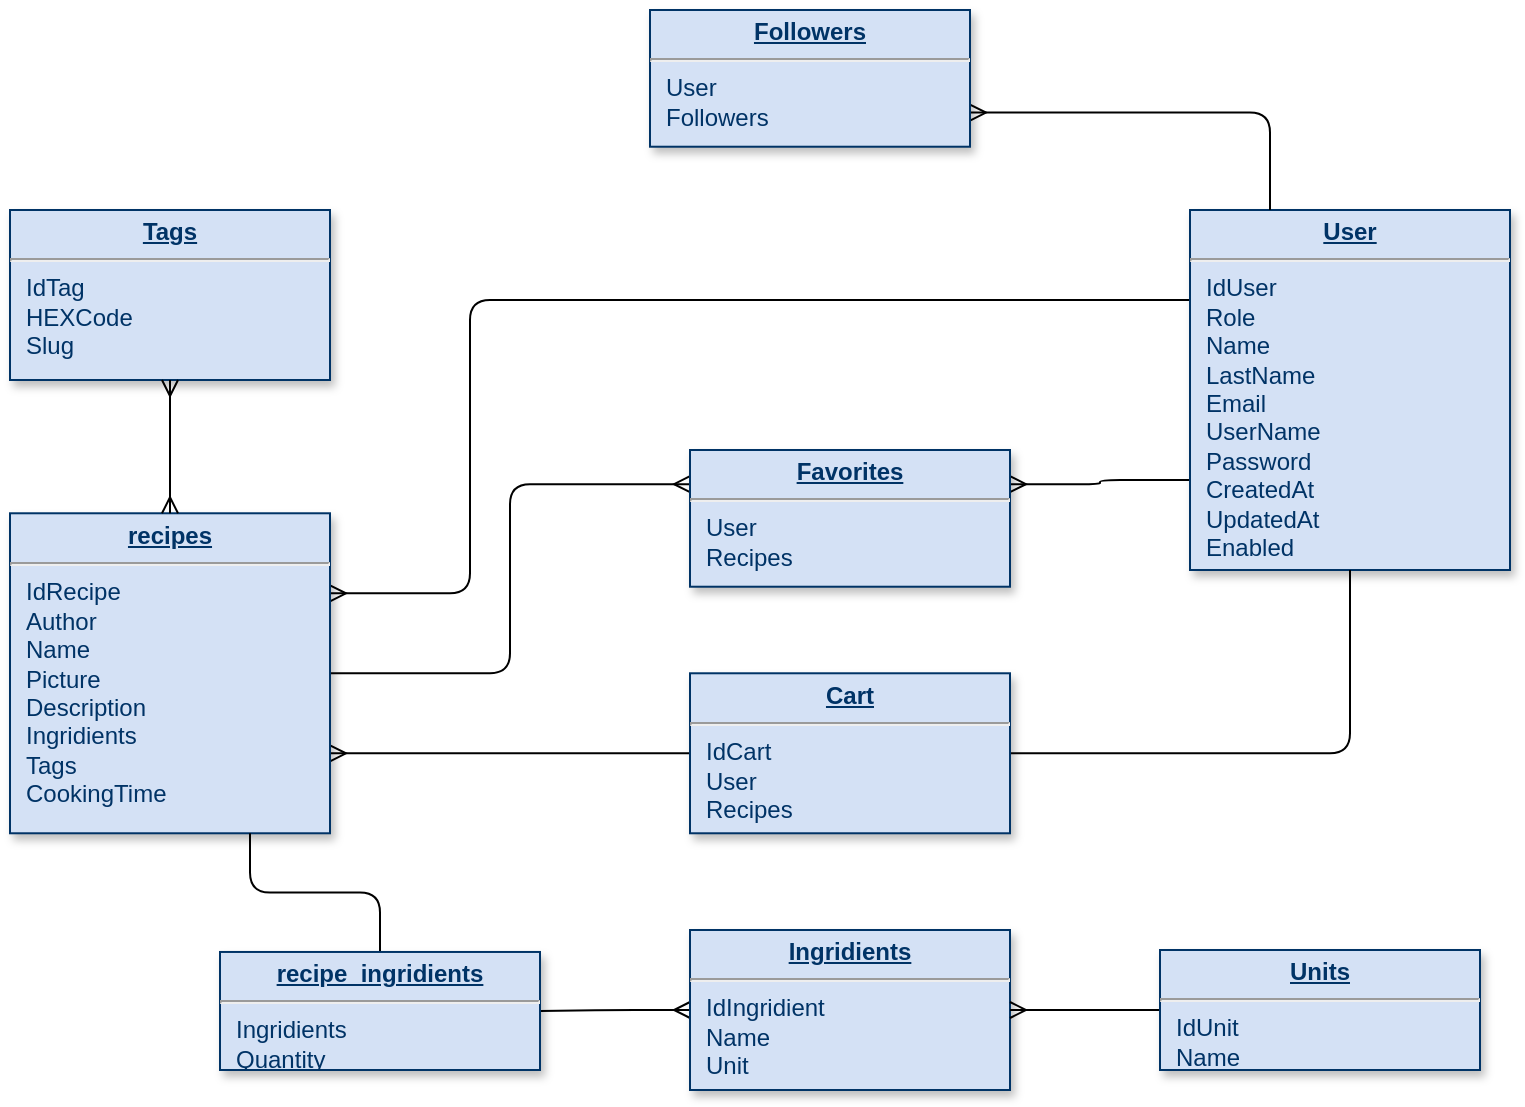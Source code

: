 <mxfile version="14.9.2" type="github">
  <diagram name="Page-1" id="efa7a0a1-bf9b-a30e-e6df-94a7791c09e9">
    <mxGraphModel dx="1122" dy="1913" grid="1" gridSize="10" guides="1" tooltips="1" connect="1" arrows="1" fold="1" page="1" pageScale="1" pageWidth="827" pageHeight="1169" background="none" math="0" shadow="0">
      <root>
        <mxCell id="0" />
        <mxCell id="1" parent="0" />
        <mxCell id="21" value="&lt;p style=&quot;margin: 0px ; margin-top: 4px ; text-align: center ; text-decoration: underline&quot;&gt;&lt;strong&gt;Tags&lt;/strong&gt;&lt;/p&gt;&lt;hr&gt;&lt;p style=&quot;margin: 0px ; margin-left: 8px&quot;&gt;IdTag&lt;/p&gt;&lt;p style=&quot;margin: 0px ; margin-left: 8px&quot;&gt;HEXCode&lt;/p&gt;&lt;p style=&quot;margin: 0px ; margin-left: 8px&quot;&gt;Slug&lt;/p&gt;" style="verticalAlign=top;align=left;overflow=fill;fontSize=12;fontFamily=Helvetica;html=1;strokeColor=#003366;shadow=1;fillColor=#D4E1F5;fontColor=#003366" parent="1" vertex="1">
          <mxGeometry x="40" y="-130" width="160" height="85" as="geometry" />
        </mxCell>
        <mxCell id="yhlfZaTnr4BuAxOBSa3J-122" style="edgeStyle=orthogonalEdgeStyle;orthogonalLoop=1;jettySize=auto;html=1;exitX=1;exitY=0.25;exitDx=0;exitDy=0;entryX=0;entryY=0.25;entryDx=0;entryDy=0;startArrow=ERmany;startFill=0;endArrow=none;endFill=0;startSize=6;endSize=6;rounded=1;shadow=0;sketch=0;jumpStyle=none;" edge="1" parent="1" source="25" target="22">
          <mxGeometry relative="1" as="geometry">
            <Array as="points">
              <mxPoint x="270" y="62" />
              <mxPoint x="270" y="-85" />
            </Array>
          </mxGeometry>
        </mxCell>
        <mxCell id="yhlfZaTnr4BuAxOBSa3J-126" style="edgeStyle=orthogonalEdgeStyle;rounded=1;sketch=0;jumpStyle=none;orthogonalLoop=1;jettySize=auto;html=1;exitX=0;exitY=0.75;exitDx=0;exitDy=0;entryX=1;entryY=0.25;entryDx=0;entryDy=0;shadow=0;startArrow=none;startFill=0;endArrow=ERmany;endFill=0;startSize=6;endSize=6;strokeColor=#000000;" edge="1" parent="1" source="22" target="yhlfZaTnr4BuAxOBSa3J-124">
          <mxGeometry relative="1" as="geometry" />
        </mxCell>
        <mxCell id="22" value="&lt;p style=&quot;margin: 0px ; margin-top: 4px ; text-align: center ; text-decoration: underline&quot;&gt;&lt;strong&gt;User&lt;/strong&gt;&lt;/p&gt;&lt;hr&gt;&lt;p style=&quot;margin: 0px ; margin-left: 8px&quot;&gt;IdUser&lt;/p&gt;&lt;p style=&quot;margin: 0px ; margin-left: 8px&quot;&gt;Role&lt;/p&gt;&lt;p style=&quot;margin: 0px ; margin-left: 8px&quot;&gt;Name&lt;/p&gt;&lt;p style=&quot;margin: 0px ; margin-left: 8px&quot;&gt;LastName&lt;/p&gt;&lt;p style=&quot;margin: 0px ; margin-left: 8px&quot;&gt;Email&lt;/p&gt;&lt;p style=&quot;margin: 0px ; margin-left: 8px&quot;&gt;UserName&lt;/p&gt;&lt;p style=&quot;margin: 0px ; margin-left: 8px&quot;&gt;Password&lt;/p&gt;&lt;p style=&quot;margin: 0px ; margin-left: 8px&quot;&gt;CreatedAt&lt;/p&gt;&lt;p style=&quot;margin: 0px ; margin-left: 8px&quot;&gt;UpdatedAt&lt;/p&gt;&lt;p style=&quot;margin: 0px ; margin-left: 8px&quot;&gt;Enabled&lt;/p&gt;" style="verticalAlign=top;align=left;overflow=fill;fontSize=12;fontFamily=Helvetica;html=1;strokeColor=#003366;shadow=1;fillColor=#D4E1F5;fontColor=#003366" parent="1" vertex="1">
          <mxGeometry x="630.0" y="-130" width="160.0" height="180" as="geometry" />
        </mxCell>
        <mxCell id="yhlfZaTnr4BuAxOBSa3J-125" style="edgeStyle=orthogonalEdgeStyle;rounded=1;sketch=0;jumpStyle=none;orthogonalLoop=1;jettySize=auto;html=1;exitX=0;exitY=0.25;exitDx=0;exitDy=0;entryX=1;entryY=0.5;entryDx=0;entryDy=0;shadow=0;startArrow=ERmany;startFill=0;endArrow=none;endFill=0;startSize=6;endSize=6;strokeColor=#000000;" edge="1" parent="1" source="yhlfZaTnr4BuAxOBSa3J-124" target="25">
          <mxGeometry relative="1" as="geometry" />
        </mxCell>
        <mxCell id="yhlfZaTnr4BuAxOBSa3J-129" style="edgeStyle=orthogonalEdgeStyle;rounded=1;sketch=0;jumpStyle=none;orthogonalLoop=1;jettySize=auto;html=1;exitX=1;exitY=0.75;exitDx=0;exitDy=0;entryX=0;entryY=0.5;entryDx=0;entryDy=0;shadow=0;startArrow=ERmany;startFill=0;endArrow=none;endFill=0;startSize=6;endSize=6;strokeColor=#000000;" edge="1" parent="1" source="25" target="yhlfZaTnr4BuAxOBSa3J-128">
          <mxGeometry relative="1" as="geometry" />
        </mxCell>
        <mxCell id="25" value="&lt;p style=&quot;margin: 0px ; margin-top: 4px ; text-align: center ; text-decoration: underline&quot;&gt;&lt;strong&gt;recipes&lt;/strong&gt;&lt;/p&gt;&lt;hr&gt;&lt;p style=&quot;margin: 0px ; margin-left: 8px&quot;&gt;IdRecipe&lt;/p&gt;&lt;p style=&quot;margin: 0px ; margin-left: 8px&quot;&gt;Author&lt;/p&gt;&lt;p style=&quot;margin: 0px ; margin-left: 8px&quot;&gt;Name&lt;/p&gt;&lt;p style=&quot;margin: 0px ; margin-left: 8px&quot;&gt;Picture&lt;/p&gt;&lt;p style=&quot;margin: 0px ; margin-left: 8px&quot;&gt;Description&lt;/p&gt;&lt;p style=&quot;margin: 0px ; margin-left: 8px&quot;&gt;Ingridients&lt;/p&gt;&lt;p style=&quot;margin: 0px ; margin-left: 8px&quot;&gt;Tags&lt;/p&gt;&lt;p style=&quot;margin: 0px ; margin-left: 8px&quot;&gt;CookingTime&lt;/p&gt;" style="verticalAlign=top;align=left;overflow=fill;fontSize=12;fontFamily=Helvetica;html=1;strokeColor=#003366;shadow=1;fillColor=#D4E1F5;fontColor=#003366" parent="1" vertex="1">
          <mxGeometry x="40.0" y="21.64" width="160" height="160" as="geometry" />
        </mxCell>
        <mxCell id="90" value="" style="endArrow=ERmany;endSize=6;startArrow=ERmany;startSize=6;startFill=0;edgeStyle=orthogonalEdgeStyle;endFill=0;" parent="1" source="25" target="21" edge="1">
          <mxGeometry x="620" y="340" as="geometry">
            <mxPoint x="620" y="340" as="sourcePoint" />
            <mxPoint x="780" y="340" as="targetPoint" />
          </mxGeometry>
        </mxCell>
        <mxCell id="yhlfZaTnr4BuAxOBSa3J-119" style="edgeStyle=orthogonalEdgeStyle;rounded=1;orthogonalLoop=1;jettySize=auto;html=1;exitX=0.75;exitY=1;exitDx=0;exitDy=0;entryX=0.5;entryY=0;entryDx=0;entryDy=0;startArrow=none;startFill=0;endArrow=none;endFill=0;" edge="1" parent="1" source="25" target="yhlfZaTnr4BuAxOBSa3J-114">
          <mxGeometry relative="1" as="geometry" />
        </mxCell>
        <mxCell id="yhlfZaTnr4BuAxOBSa3J-121" style="edgeStyle=orthogonalEdgeStyle;rounded=1;orthogonalLoop=1;jettySize=auto;html=1;exitX=0;exitY=0.5;exitDx=0;exitDy=0;entryX=1;entryY=0.5;entryDx=0;entryDy=0;startArrow=ERmany;startFill=0;endArrow=none;endFill=0;" edge="1" parent="1" source="yhlfZaTnr4BuAxOBSa3J-120" target="yhlfZaTnr4BuAxOBSa3J-114">
          <mxGeometry relative="1" as="geometry" />
        </mxCell>
        <mxCell id="yhlfZaTnr4BuAxOBSa3J-114" value="&lt;p style=&quot;margin: 0px ; margin-top: 4px ; text-align: center ; text-decoration: underline&quot;&gt;&lt;strong&gt;recipe_ingridients&lt;/strong&gt;&lt;/p&gt;&lt;hr&gt;&lt;p style=&quot;margin: 0px ; margin-left: 8px&quot;&gt;&lt;span&gt;Ingridients&lt;/span&gt;&lt;br&gt;&lt;/p&gt;&lt;p style=&quot;margin: 0px ; margin-left: 8px&quot;&gt;Quantity&lt;br&gt;&lt;/p&gt;" style="verticalAlign=top;align=left;overflow=fill;fontSize=12;fontFamily=Helvetica;html=1;strokeColor=#003366;shadow=1;fillColor=#D4E1F5;fontColor=#003366" vertex="1" parent="1">
          <mxGeometry x="145" y="240.98" width="160" height="59.02" as="geometry" />
        </mxCell>
        <mxCell id="yhlfZaTnr4BuAxOBSa3J-120" value="&lt;p style=&quot;margin: 0px ; margin-top: 4px ; text-align: center ; text-decoration: underline&quot;&gt;&lt;strong&gt;Ingridients&lt;/strong&gt;&lt;/p&gt;&lt;hr&gt;&lt;p style=&quot;margin: 0px ; margin-left: 8px&quot;&gt;IdIngridient&lt;br&gt;Name&lt;/p&gt;&lt;p style=&quot;margin: 0px ; margin-left: 8px&quot;&gt;Unit&lt;/p&gt;" style="verticalAlign=top;align=left;overflow=fill;fontSize=12;fontFamily=Helvetica;html=1;strokeColor=#003366;shadow=1;fillColor=#D4E1F5;fontColor=#003366" vertex="1" parent="1">
          <mxGeometry x="380" y="230.0" width="160" height="80" as="geometry" />
        </mxCell>
        <mxCell id="yhlfZaTnr4BuAxOBSa3J-124" value="&lt;p style=&quot;margin: 0px ; margin-top: 4px ; text-align: center ; text-decoration: underline&quot;&gt;&lt;strong&gt;Favorites&lt;/strong&gt;&lt;/p&gt;&lt;hr&gt;&lt;p style=&quot;margin: 0px ; margin-left: 8px&quot;&gt;User&lt;/p&gt;&lt;p style=&quot;margin: 0px ; margin-left: 8px&quot;&gt;Recipes&lt;/p&gt;" style="verticalAlign=top;align=left;overflow=fill;fontSize=12;fontFamily=Helvetica;html=1;strokeColor=#003366;shadow=1;fillColor=#D4E1F5;fontColor=#003366" vertex="1" parent="1">
          <mxGeometry x="380" y="-10.0" width="160" height="68.36" as="geometry" />
        </mxCell>
        <mxCell id="yhlfZaTnr4BuAxOBSa3J-130" style="edgeStyle=orthogonalEdgeStyle;rounded=1;sketch=0;jumpStyle=none;orthogonalLoop=1;jettySize=auto;html=1;exitX=1;exitY=0.5;exitDx=0;exitDy=0;entryX=0.5;entryY=1;entryDx=0;entryDy=0;shadow=0;startArrow=none;startFill=0;endArrow=none;endFill=0;startSize=6;endSize=6;strokeColor=#000000;" edge="1" parent="1" source="yhlfZaTnr4BuAxOBSa3J-128" target="22">
          <mxGeometry relative="1" as="geometry" />
        </mxCell>
        <mxCell id="yhlfZaTnr4BuAxOBSa3J-128" value="&lt;p style=&quot;margin: 0px ; margin-top: 4px ; text-align: center ; text-decoration: underline&quot;&gt;&lt;strong&gt;Cart&lt;/strong&gt;&lt;/p&gt;&lt;hr&gt;&lt;p style=&quot;margin: 0px ; margin-left: 8px&quot;&gt;IdCart&lt;/p&gt;&lt;p style=&quot;margin: 0px ; margin-left: 8px&quot;&gt;User&lt;/p&gt;&lt;p style=&quot;margin: 0px ; margin-left: 8px&quot;&gt;Recipes&lt;/p&gt;" style="verticalAlign=top;align=left;overflow=fill;fontSize=12;fontFamily=Helvetica;html=1;strokeColor=#003366;shadow=1;fillColor=#D4E1F5;fontColor=#003366" vertex="1" parent="1">
          <mxGeometry x="380" y="101.64" width="160" height="80" as="geometry" />
        </mxCell>
        <mxCell id="yhlfZaTnr4BuAxOBSa3J-132" style="edgeStyle=orthogonalEdgeStyle;rounded=1;sketch=0;jumpStyle=none;orthogonalLoop=1;jettySize=auto;html=1;exitX=1;exitY=0.5;exitDx=0;exitDy=0;entryX=0;entryY=0.5;entryDx=0;entryDy=0;shadow=0;startArrow=ERmany;startFill=0;endArrow=none;endFill=0;startSize=6;endSize=6;strokeColor=#000000;" edge="1" parent="1" source="yhlfZaTnr4BuAxOBSa3J-120" target="yhlfZaTnr4BuAxOBSa3J-131">
          <mxGeometry relative="1" as="geometry" />
        </mxCell>
        <mxCell id="yhlfZaTnr4BuAxOBSa3J-131" value="&lt;p style=&quot;margin: 0px ; margin-top: 4px ; text-align: center ; text-decoration: underline&quot;&gt;&lt;strong&gt;Units&lt;/strong&gt;&lt;/p&gt;&lt;hr&gt;&lt;p style=&quot;margin: 0px ; margin-left: 8px&quot;&gt;&lt;span&gt;IdUnit&lt;/span&gt;&lt;br&gt;&lt;/p&gt;&lt;p style=&quot;margin: 0px ; margin-left: 8px&quot;&gt;&lt;span&gt;Name&lt;/span&gt;&lt;/p&gt;" style="verticalAlign=top;align=left;overflow=fill;fontSize=12;fontFamily=Helvetica;html=1;strokeColor=#003366;shadow=1;fillColor=#D4E1F5;fontColor=#003366" vertex="1" parent="1">
          <mxGeometry x="615" y="240.0" width="160" height="60" as="geometry" />
        </mxCell>
        <mxCell id="yhlfZaTnr4BuAxOBSa3J-138" style="edgeStyle=orthogonalEdgeStyle;rounded=1;sketch=0;jumpStyle=none;orthogonalLoop=1;jettySize=auto;html=1;exitX=1;exitY=0.75;exitDx=0;exitDy=0;entryX=0.25;entryY=0;entryDx=0;entryDy=0;shadow=0;startArrow=ERmany;startFill=0;endArrow=none;endFill=0;startSize=6;endSize=6;strokeColor=#000000;" edge="1" parent="1" source="yhlfZaTnr4BuAxOBSa3J-137" target="22">
          <mxGeometry relative="1" as="geometry" />
        </mxCell>
        <mxCell id="yhlfZaTnr4BuAxOBSa3J-137" value="&lt;p style=&quot;margin: 0px ; margin-top: 4px ; text-align: center ; text-decoration: underline&quot;&gt;&lt;strong&gt;Followers&lt;/strong&gt;&lt;/p&gt;&lt;hr&gt;&lt;p style=&quot;margin: 0px ; margin-left: 8px&quot;&gt;User&lt;/p&gt;&lt;p style=&quot;margin: 0px ; margin-left: 8px&quot;&gt;Followers&lt;/p&gt;" style="verticalAlign=top;align=left;overflow=fill;fontSize=12;fontFamily=Helvetica;html=1;strokeColor=#003366;shadow=1;fillColor=#D4E1F5;fontColor=#003366" vertex="1" parent="1">
          <mxGeometry x="360" y="-230" width="160" height="68.36" as="geometry" />
        </mxCell>
      </root>
    </mxGraphModel>
  </diagram>
</mxfile>
